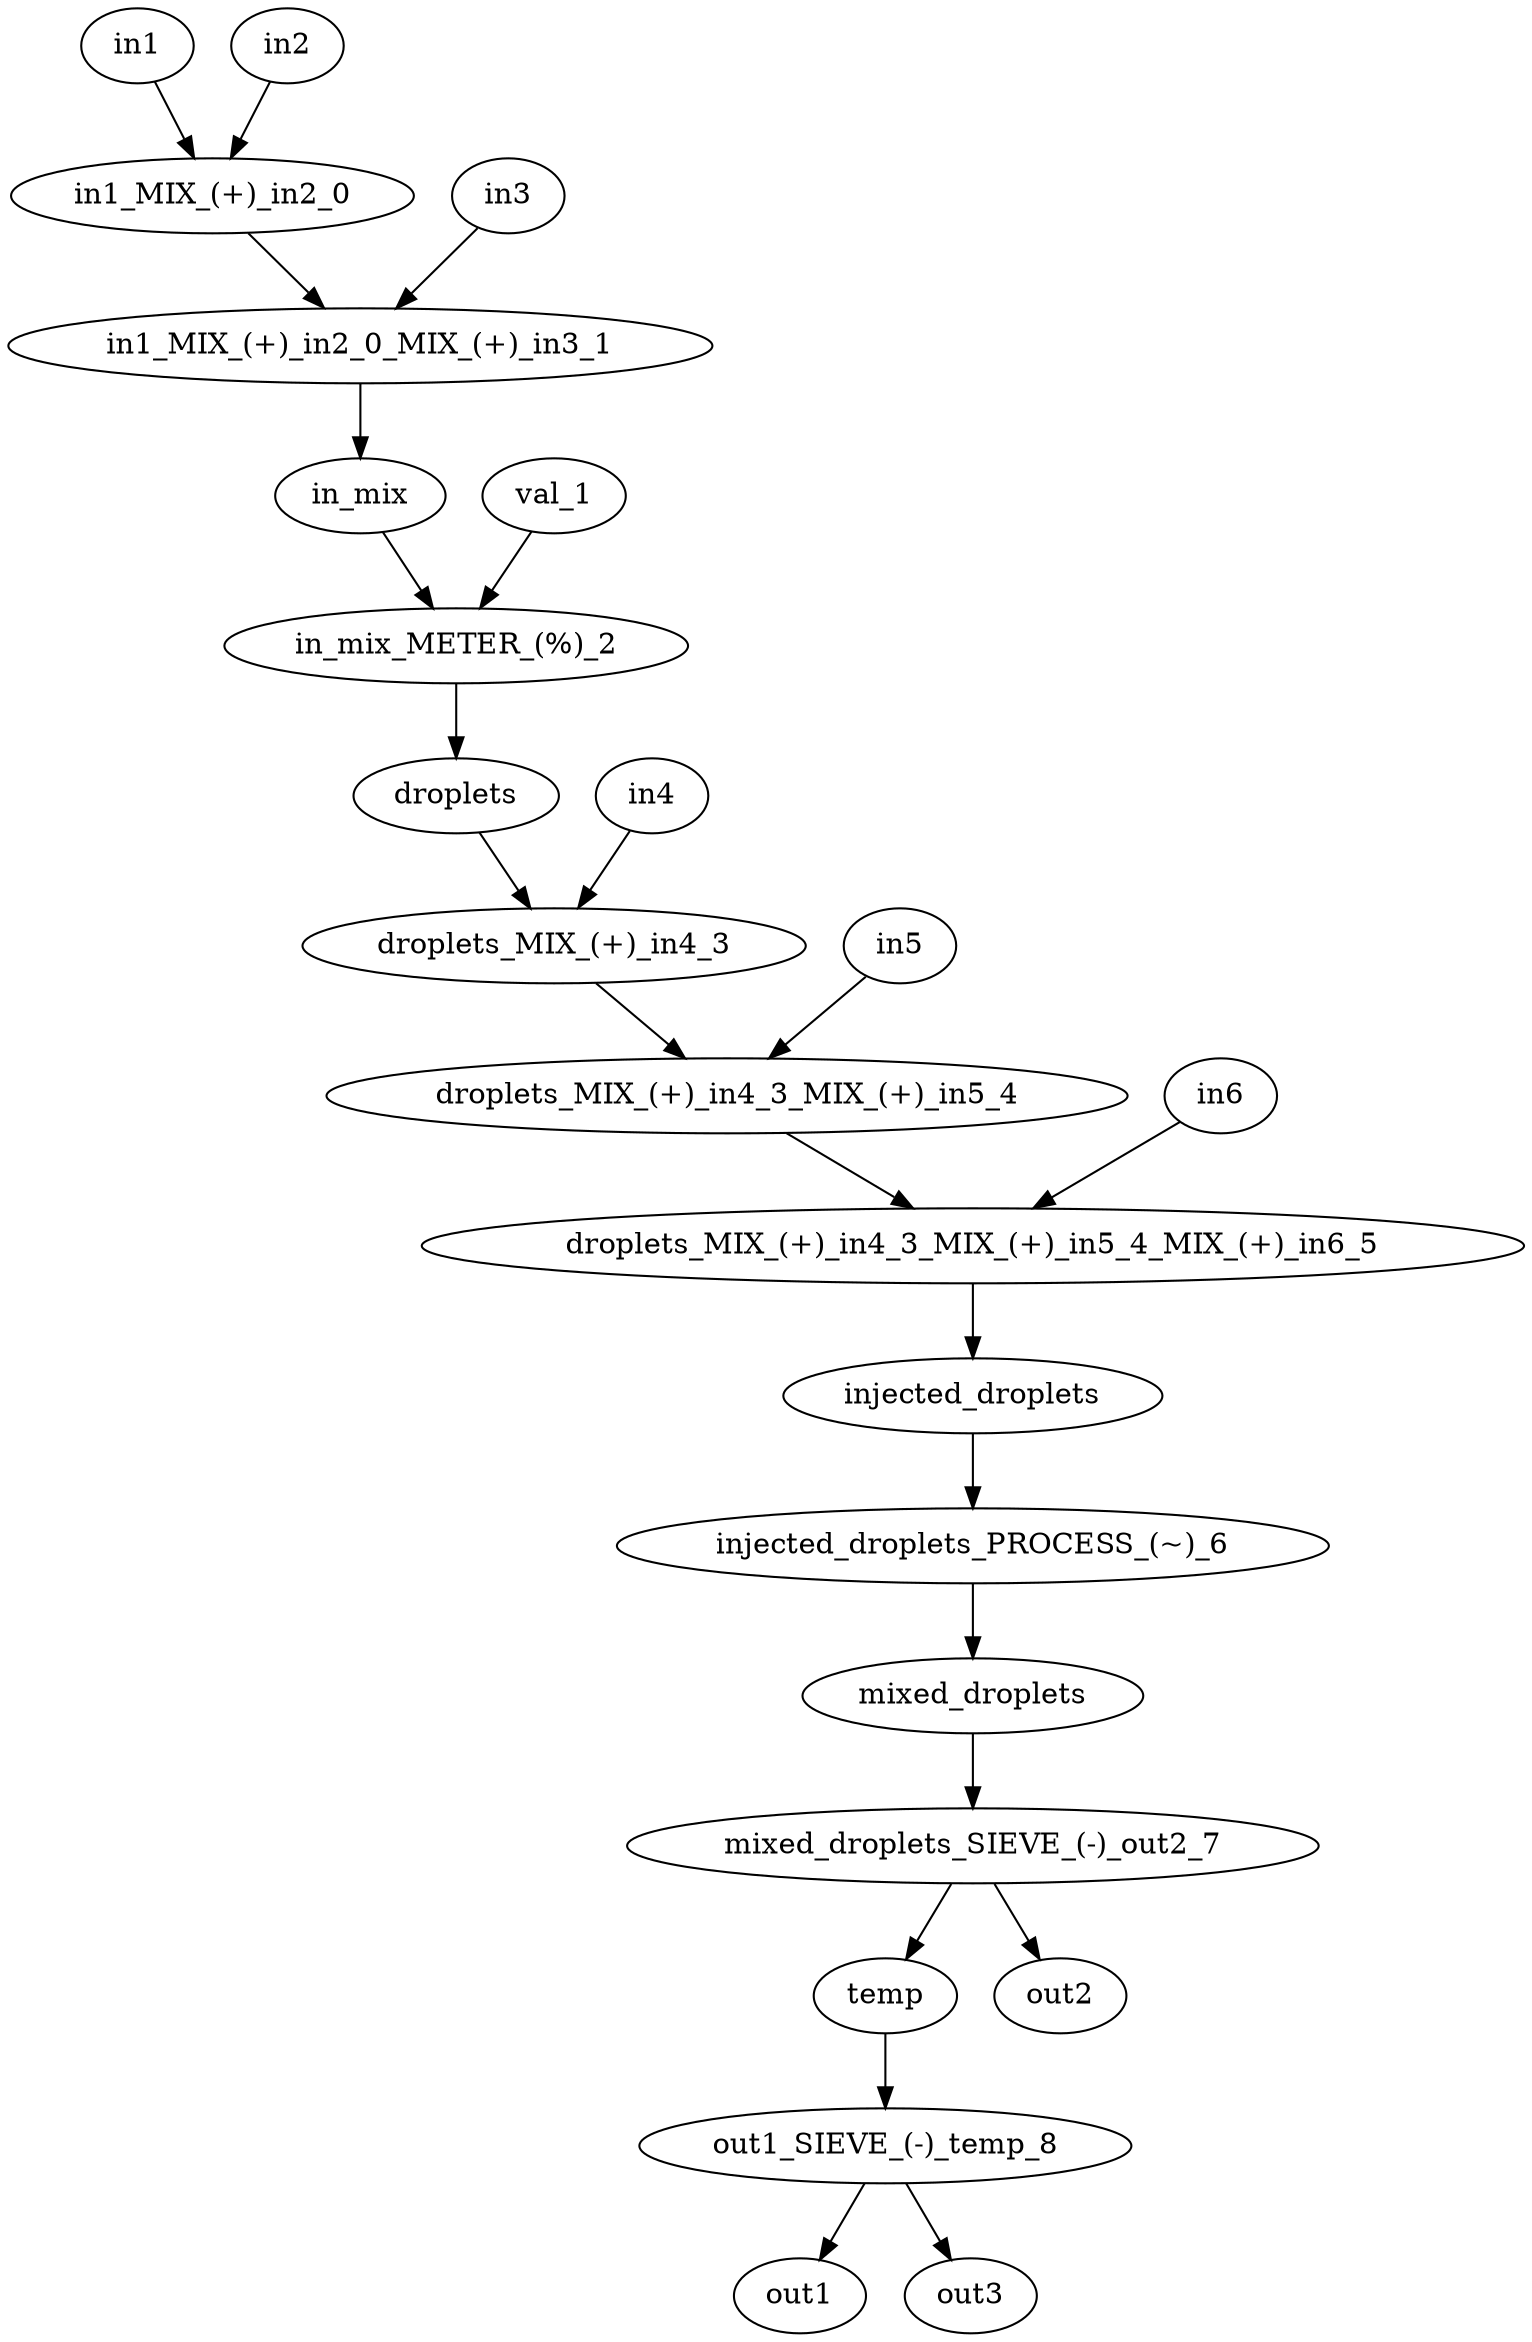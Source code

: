strict digraph "" {
	in1 -> "in1_MIX_(+)_in2_0";
	in2 -> "in1_MIX_(+)_in2_0";
	in3 -> "in1_MIX_(+)_in2_0_MIX_(+)_in3_1";
	in4 -> "droplets_MIX_(+)_in4_3";
	in5 -> "droplets_MIX_(+)_in4_3_MIX_(+)_in5_4";
	in6 -> "droplets_MIX_(+)_in4_3_MIX_(+)_in5_4_MIX_(+)_in6_5";
	in_mix -> "in_mix_METER_(%)_2";
	"in1_MIX_(+)_in2_0" -> "in1_MIX_(+)_in2_0_MIX_(+)_in3_1";
	"in1_MIX_(+)_in2_0_MIX_(+)_in3_1" -> in_mix;
	droplets -> "droplets_MIX_(+)_in4_3";
	"in_mix_METER_(%)_2" -> droplets;
	val_1 -> "in_mix_METER_(%)_2";
	injected_droplets -> "injected_droplets_PROCESS_(~)_6";
	"droplets_MIX_(+)_in4_3" -> "droplets_MIX_(+)_in4_3_MIX_(+)_in5_4";
	"droplets_MIX_(+)_in4_3_MIX_(+)_in5_4" -> "droplets_MIX_(+)_in4_3_MIX_(+)_in5_4_MIX_(+)_in6_5";
	"droplets_MIX_(+)_in4_3_MIX_(+)_in5_4_MIX_(+)_in6_5" -> injected_droplets;
	mixed_droplets -> "mixed_droplets_SIEVE_(-)_out2_7";
	"injected_droplets_PROCESS_(~)_6" -> mixed_droplets;
	temp -> "out1_SIEVE_(-)_temp_8";
	"mixed_droplets_SIEVE_(-)_out2_7" -> out2;
	"mixed_droplets_SIEVE_(-)_out2_7" -> temp;
	"out1_SIEVE_(-)_temp_8" -> out1;
	"out1_SIEVE_(-)_temp_8" -> out3;
}

